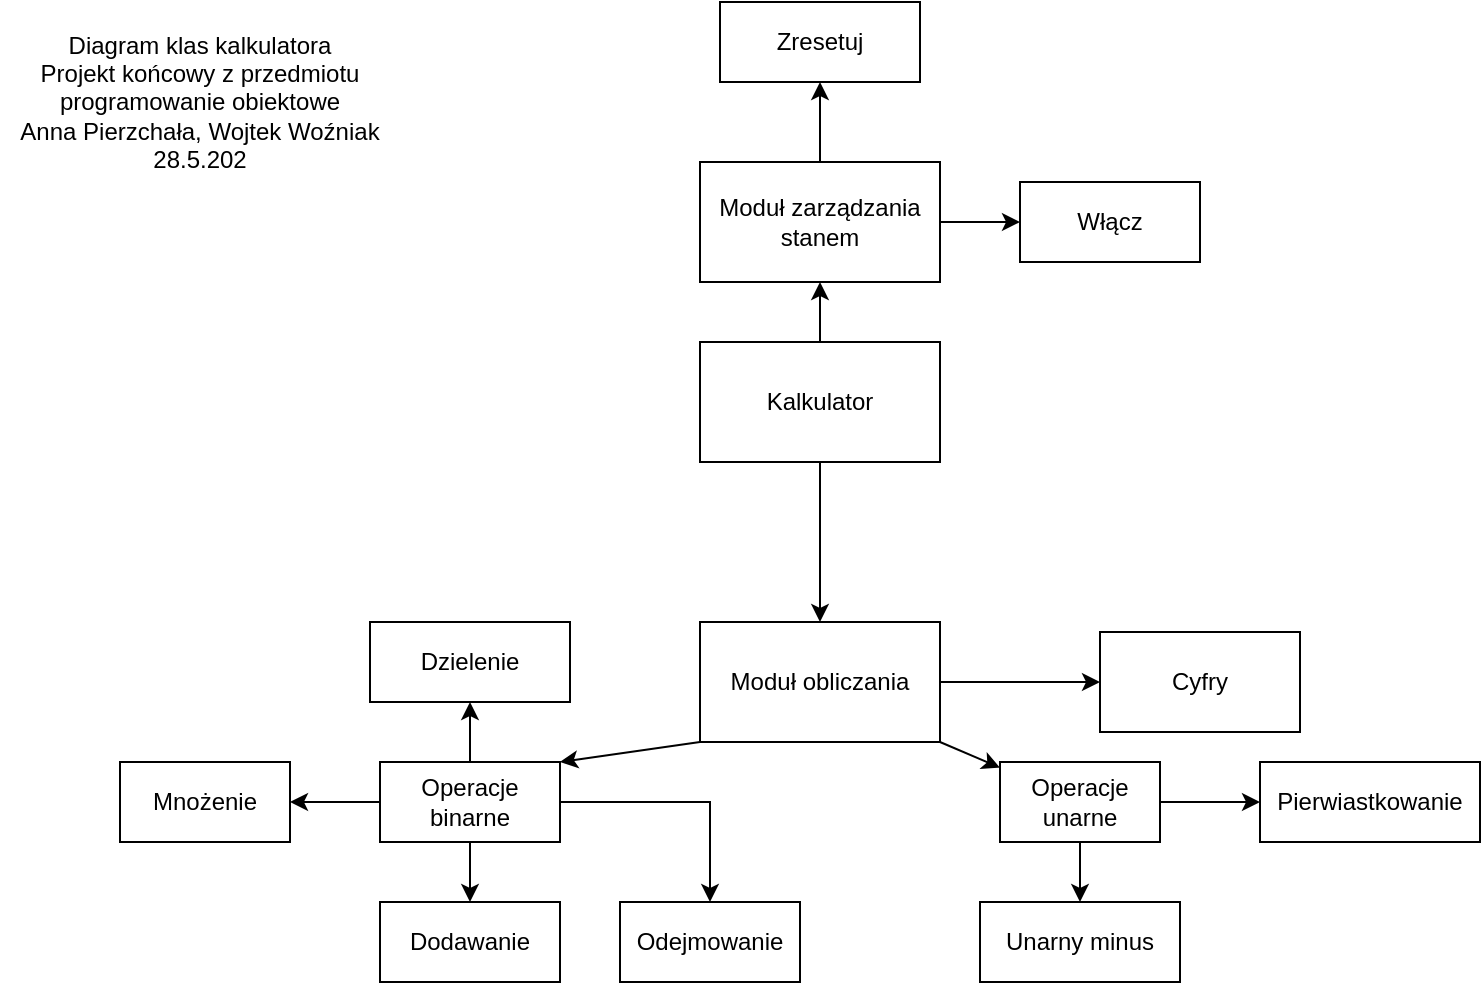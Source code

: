 <mxfile version="21.3.2" type="github">
  <diagram id="C5RBs43oDa-KdzZeNtuy" name="Page-1">
    <mxGraphModel dx="1434" dy="739" grid="1" gridSize="10" guides="1" tooltips="1" connect="1" arrows="1" fold="1" page="1" pageScale="1" pageWidth="827" pageHeight="1169" math="0" shadow="0">
      <root>
        <mxCell id="WIyWlLk6GJQsqaUBKTNV-0" />
        <mxCell id="WIyWlLk6GJQsqaUBKTNV-1" parent="WIyWlLk6GJQsqaUBKTNV-0" />
        <mxCell id="M65t7s7Z_uUTxB0iL7iq-2" value="" style="edgeStyle=orthogonalEdgeStyle;rounded=0;orthogonalLoop=1;jettySize=auto;html=1;" parent="WIyWlLk6GJQsqaUBKTNV-1" source="M65t7s7Z_uUTxB0iL7iq-0" target="M65t7s7Z_uUTxB0iL7iq-1" edge="1">
          <mxGeometry relative="1" as="geometry" />
        </mxCell>
        <mxCell id="M65t7s7Z_uUTxB0iL7iq-0" value="Kalkulator" style="rounded=0;whiteSpace=wrap;html=1;" parent="WIyWlLk6GJQsqaUBKTNV-1" vertex="1">
          <mxGeometry x="350" y="250" width="120" height="60" as="geometry" />
        </mxCell>
        <mxCell id="M65t7s7Z_uUTxB0iL7iq-1" value="Moduł obliczania" style="rounded=0;whiteSpace=wrap;html=1;" parent="WIyWlLk6GJQsqaUBKTNV-1" vertex="1">
          <mxGeometry x="350" y="390" width="120" height="60" as="geometry" />
        </mxCell>
        <mxCell id="M65t7s7Z_uUTxB0iL7iq-3" value="" style="endArrow=classic;html=1;rounded=0;exitX=0;exitY=1;exitDx=0;exitDy=0;entryX=1;entryY=0;entryDx=0;entryDy=0;" parent="WIyWlLk6GJQsqaUBKTNV-1" source="M65t7s7Z_uUTxB0iL7iq-1" target="M65t7s7Z_uUTxB0iL7iq-4" edge="1">
          <mxGeometry width="50" height="50" relative="1" as="geometry">
            <mxPoint x="390" y="470" as="sourcePoint" />
            <mxPoint x="330" y="500" as="targetPoint" />
          </mxGeometry>
        </mxCell>
        <mxCell id="rwMaN1mZW0ilfEha_91n-1" value="" style="edgeStyle=orthogonalEdgeStyle;rounded=0;orthogonalLoop=1;jettySize=auto;html=1;" parent="WIyWlLk6GJQsqaUBKTNV-1" source="M65t7s7Z_uUTxB0iL7iq-4" target="rwMaN1mZW0ilfEha_91n-0" edge="1">
          <mxGeometry relative="1" as="geometry" />
        </mxCell>
        <mxCell id="M65t7s7Z_uUTxB0iL7iq-4" value="Operacje binarne" style="rounded=0;whiteSpace=wrap;html=1;" parent="WIyWlLk6GJQsqaUBKTNV-1" vertex="1">
          <mxGeometry x="190" y="460" width="90" height="40" as="geometry" />
        </mxCell>
        <mxCell id="M65t7s7Z_uUTxB0iL7iq-5" value="" style="endArrow=classic;html=1;rounded=0;exitX=1;exitY=1;exitDx=0;exitDy=0;" parent="WIyWlLk6GJQsqaUBKTNV-1" source="M65t7s7Z_uUTxB0iL7iq-1" target="M65t7s7Z_uUTxB0iL7iq-6" edge="1">
          <mxGeometry width="50" height="50" relative="1" as="geometry">
            <mxPoint x="390" y="470" as="sourcePoint" />
            <mxPoint x="480" y="480" as="targetPoint" />
          </mxGeometry>
        </mxCell>
        <mxCell id="rwMaN1mZW0ilfEha_91n-11" value="" style="edgeStyle=orthogonalEdgeStyle;rounded=0;orthogonalLoop=1;jettySize=auto;html=1;" parent="WIyWlLk6GJQsqaUBKTNV-1" source="M65t7s7Z_uUTxB0iL7iq-6" target="rwMaN1mZW0ilfEha_91n-10" edge="1">
          <mxGeometry relative="1" as="geometry" />
        </mxCell>
        <mxCell id="M65t7s7Z_uUTxB0iL7iq-6" value="Operacje unarne" style="rounded=0;whiteSpace=wrap;html=1;" parent="WIyWlLk6GJQsqaUBKTNV-1" vertex="1">
          <mxGeometry x="500" y="460" width="80" height="40" as="geometry" />
        </mxCell>
        <mxCell id="M65t7s7Z_uUTxB0iL7iq-7" value="" style="endArrow=classic;html=1;rounded=0;exitX=0.5;exitY=1;exitDx=0;exitDy=0;" parent="WIyWlLk6GJQsqaUBKTNV-1" source="M65t7s7Z_uUTxB0iL7iq-4" target="M65t7s7Z_uUTxB0iL7iq-8" edge="1">
          <mxGeometry width="50" height="50" relative="1" as="geometry">
            <mxPoint x="180" y="460" as="sourcePoint" />
            <mxPoint x="200" y="480" as="targetPoint" />
          </mxGeometry>
        </mxCell>
        <mxCell id="M65t7s7Z_uUTxB0iL7iq-8" value="Dodawanie" style="rounded=0;whiteSpace=wrap;html=1;" parent="WIyWlLk6GJQsqaUBKTNV-1" vertex="1">
          <mxGeometry x="190" y="530" width="90" height="40" as="geometry" />
        </mxCell>
        <mxCell id="M65t7s7Z_uUTxB0iL7iq-9" value="" style="endArrow=classic;html=1;rounded=0;exitX=1;exitY=0.5;exitDx=0;exitDy=0;entryX=0;entryY=0.5;entryDx=0;entryDy=0;" parent="WIyWlLk6GJQsqaUBKTNV-1" source="M65t7s7Z_uUTxB0iL7iq-1" target="M65t7s7Z_uUTxB0iL7iq-10" edge="1">
          <mxGeometry width="50" height="50" relative="1" as="geometry">
            <mxPoint x="390" y="460" as="sourcePoint" />
            <mxPoint x="540" y="400" as="targetPoint" />
          </mxGeometry>
        </mxCell>
        <mxCell id="M65t7s7Z_uUTxB0iL7iq-10" value="Cyfry" style="rounded=0;whiteSpace=wrap;html=1;" parent="WIyWlLk6GJQsqaUBKTNV-1" vertex="1">
          <mxGeometry x="550" y="395" width="100" height="50" as="geometry" />
        </mxCell>
        <mxCell id="M65t7s7Z_uUTxB0iL7iq-11" value="" style="endArrow=classic;html=1;rounded=0;exitX=0.5;exitY=0;exitDx=0;exitDy=0;" parent="WIyWlLk6GJQsqaUBKTNV-1" source="M65t7s7Z_uUTxB0iL7iq-0" target="M65t7s7Z_uUTxB0iL7iq-12" edge="1">
          <mxGeometry width="50" height="50" relative="1" as="geometry">
            <mxPoint x="390" y="380" as="sourcePoint" />
            <mxPoint x="410" y="190" as="targetPoint" />
          </mxGeometry>
        </mxCell>
        <mxCell id="M65t7s7Z_uUTxB0iL7iq-15" style="edgeStyle=orthogonalEdgeStyle;rounded=0;orthogonalLoop=1;jettySize=auto;html=1;entryX=0;entryY=0.5;entryDx=0;entryDy=0;" parent="WIyWlLk6GJQsqaUBKTNV-1" source="M65t7s7Z_uUTxB0iL7iq-12" target="M65t7s7Z_uUTxB0iL7iq-14" edge="1">
          <mxGeometry relative="1" as="geometry" />
        </mxCell>
        <mxCell id="M65t7s7Z_uUTxB0iL7iq-17" style="edgeStyle=orthogonalEdgeStyle;rounded=0;orthogonalLoop=1;jettySize=auto;html=1;entryX=0.5;entryY=1;entryDx=0;entryDy=0;" parent="WIyWlLk6GJQsqaUBKTNV-1" source="M65t7s7Z_uUTxB0iL7iq-12" target="M65t7s7Z_uUTxB0iL7iq-16" edge="1">
          <mxGeometry relative="1" as="geometry" />
        </mxCell>
        <mxCell id="M65t7s7Z_uUTxB0iL7iq-12" value="Moduł zarządzania stanem" style="rounded=0;whiteSpace=wrap;html=1;" parent="WIyWlLk6GJQsqaUBKTNV-1" vertex="1">
          <mxGeometry x="350" y="160" width="120" height="60" as="geometry" />
        </mxCell>
        <mxCell id="M65t7s7Z_uUTxB0iL7iq-14" value="Włącz" style="rounded=0;whiteSpace=wrap;html=1;" parent="WIyWlLk6GJQsqaUBKTNV-1" vertex="1">
          <mxGeometry x="510" y="170" width="90" height="40" as="geometry" />
        </mxCell>
        <mxCell id="M65t7s7Z_uUTxB0iL7iq-16" value="Zresetuj" style="rounded=0;whiteSpace=wrap;html=1;" parent="WIyWlLk6GJQsqaUBKTNV-1" vertex="1">
          <mxGeometry x="360" y="80" width="100" height="40" as="geometry" />
        </mxCell>
        <mxCell id="M65t7s7Z_uUTxB0iL7iq-18" value="" style="endArrow=classic;html=1;rounded=0;exitX=1;exitY=0.5;exitDx=0;exitDy=0;entryX=0;entryY=0.5;entryDx=0;entryDy=0;" parent="WIyWlLk6GJQsqaUBKTNV-1" source="M65t7s7Z_uUTxB0iL7iq-6" target="M65t7s7Z_uUTxB0iL7iq-19" edge="1">
          <mxGeometry width="50" height="50" relative="1" as="geometry">
            <mxPoint x="390" y="490" as="sourcePoint" />
            <mxPoint x="590" y="570" as="targetPoint" />
          </mxGeometry>
        </mxCell>
        <mxCell id="M65t7s7Z_uUTxB0iL7iq-19" value="Pierwiastkowanie" style="rounded=0;whiteSpace=wrap;html=1;" parent="WIyWlLk6GJQsqaUBKTNV-1" vertex="1">
          <mxGeometry x="630" y="460" width="110" height="40" as="geometry" />
        </mxCell>
        <mxCell id="rwMaN1mZW0ilfEha_91n-0" value="Odejmowanie" style="whiteSpace=wrap;html=1;rounded=0;" parent="WIyWlLk6GJQsqaUBKTNV-1" vertex="1">
          <mxGeometry x="310" y="530" width="90" height="40" as="geometry" />
        </mxCell>
        <mxCell id="rwMaN1mZW0ilfEha_91n-2" value="Mnożenie" style="whiteSpace=wrap;html=1;rounded=0;" parent="WIyWlLk6GJQsqaUBKTNV-1" vertex="1">
          <mxGeometry x="60" y="460" width="85" height="40" as="geometry" />
        </mxCell>
        <mxCell id="rwMaN1mZW0ilfEha_91n-6" value="" style="endArrow=classic;html=1;rounded=0;exitX=0.5;exitY=0;exitDx=0;exitDy=0;entryX=0.5;entryY=1;entryDx=0;entryDy=0;" parent="WIyWlLk6GJQsqaUBKTNV-1" source="M65t7s7Z_uUTxB0iL7iq-4" target="rwMaN1mZW0ilfEha_91n-7" edge="1">
          <mxGeometry width="50" height="50" relative="1" as="geometry">
            <mxPoint x="280" y="450" as="sourcePoint" />
            <mxPoint x="290" y="390" as="targetPoint" />
            <Array as="points" />
          </mxGeometry>
        </mxCell>
        <mxCell id="rwMaN1mZW0ilfEha_91n-7" value="Dzielenie" style="rounded=0;whiteSpace=wrap;html=1;" parent="WIyWlLk6GJQsqaUBKTNV-1" vertex="1">
          <mxGeometry x="185" y="390" width="100" height="40" as="geometry" />
        </mxCell>
        <mxCell id="rwMaN1mZW0ilfEha_91n-10" value="Unarny minus" style="whiteSpace=wrap;html=1;rounded=0;" parent="WIyWlLk6GJQsqaUBKTNV-1" vertex="1">
          <mxGeometry x="490" y="530" width="100" height="40" as="geometry" />
        </mxCell>
        <mxCell id="rwMaN1mZW0ilfEha_91n-13" value="" style="endArrow=classic;html=1;rounded=0;exitX=0;exitY=0.5;exitDx=0;exitDy=0;entryX=1;entryY=0.5;entryDx=0;entryDy=0;" parent="WIyWlLk6GJQsqaUBKTNV-1" source="M65t7s7Z_uUTxB0iL7iq-4" target="rwMaN1mZW0ilfEha_91n-2" edge="1">
          <mxGeometry width="50" height="50" relative="1" as="geometry">
            <mxPoint x="410" y="410" as="sourcePoint" />
            <mxPoint x="460" y="360" as="targetPoint" />
          </mxGeometry>
        </mxCell>
        <mxCell id="Q01JI1Ol24NkZNFcNQ6K-0" value="Diagram klas kalkulatora&lt;br&gt;Projekt końcowy z przedmiotu programowanie obiektowe&lt;br&gt;Anna Pierzchała, Wojtek Woźniak&lt;br&gt;28.5.202" style="text;html=1;strokeColor=none;fillColor=none;align=center;verticalAlign=middle;whiteSpace=wrap;rounded=0;" vertex="1" parent="WIyWlLk6GJQsqaUBKTNV-1">
          <mxGeometry y="80" width="200" height="100" as="geometry" />
        </mxCell>
      </root>
    </mxGraphModel>
  </diagram>
</mxfile>
